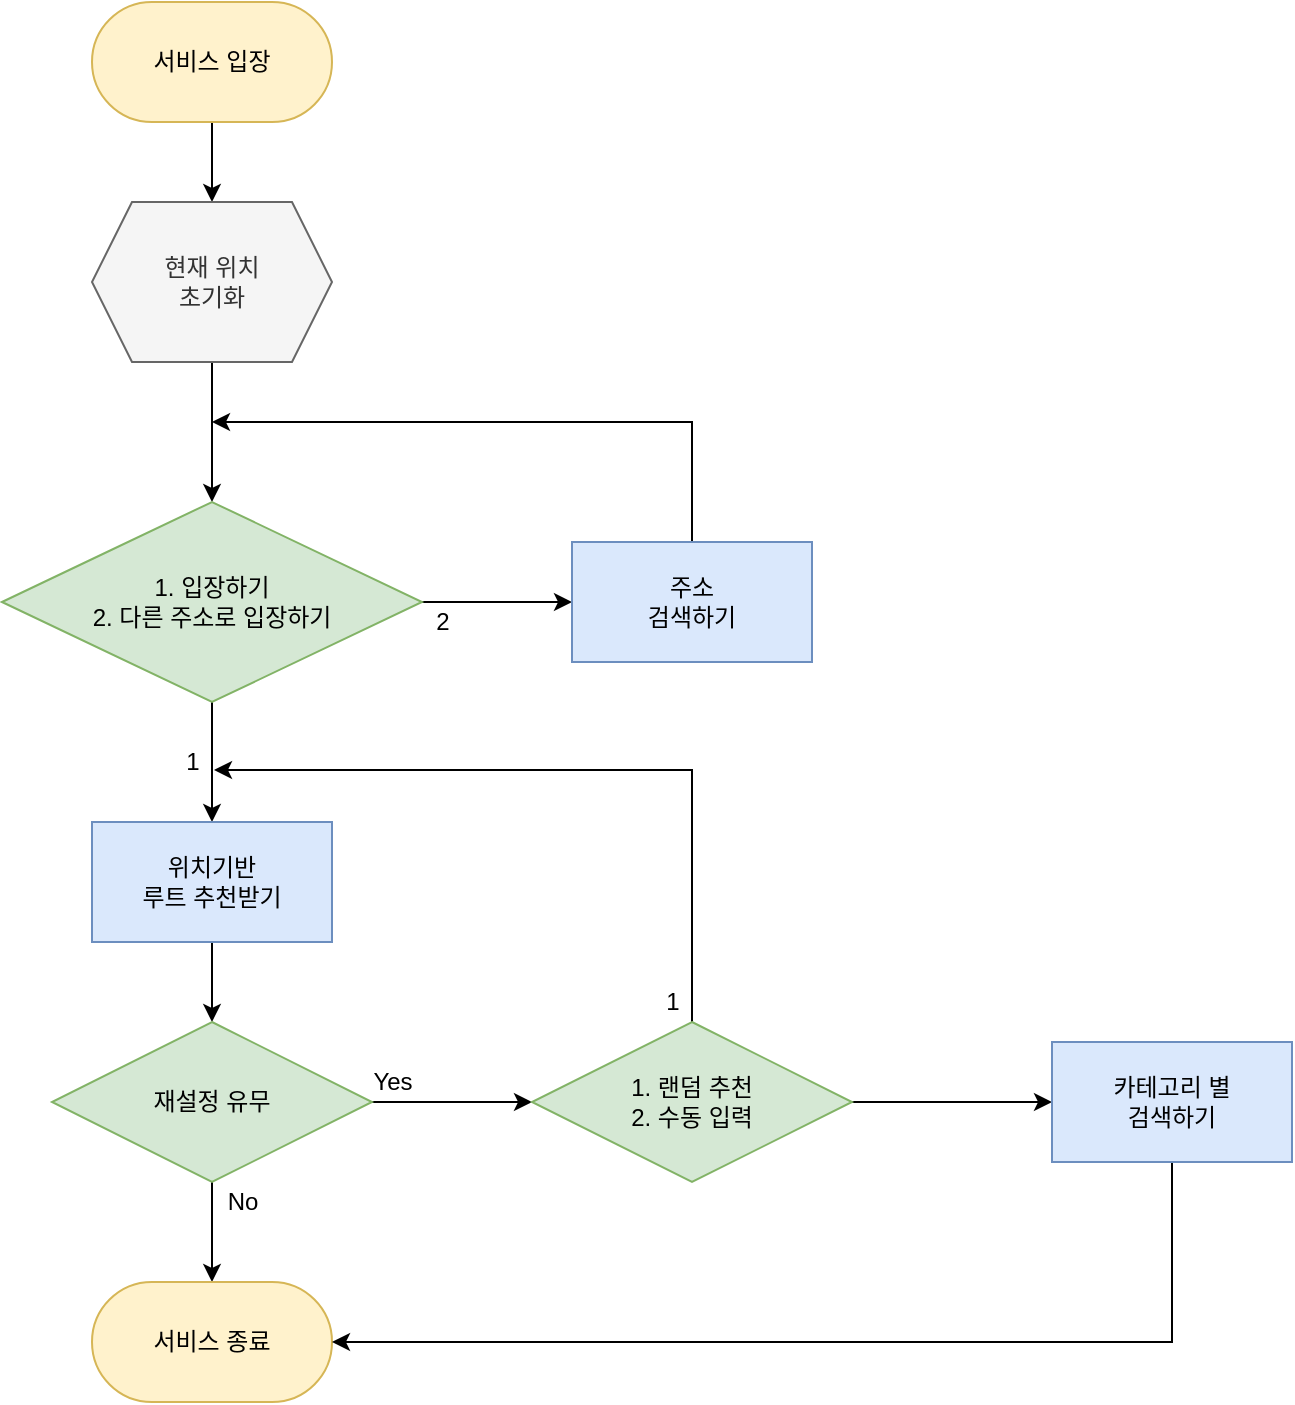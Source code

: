 <mxfile version="15.9.1" type="github">
  <diagram id="C5RBs43oDa-KdzZeNtuy" name="Page-1">
    <mxGraphModel dx="1246" dy="1102" grid="1" gridSize="10" guides="1" tooltips="1" connect="1" arrows="1" fold="1" page="1" pageScale="1" pageWidth="827" pageHeight="1169" math="0" shadow="0">
      <root>
        <mxCell id="WIyWlLk6GJQsqaUBKTNV-0" />
        <mxCell id="WIyWlLk6GJQsqaUBKTNV-1" parent="WIyWlLk6GJQsqaUBKTNV-0" />
        <mxCell id="Fu3PszW8z3GYcJA24TuE-2" value="" style="edgeStyle=orthogonalEdgeStyle;rounded=0;orthogonalLoop=1;jettySize=auto;html=1;" edge="1" parent="WIyWlLk6GJQsqaUBKTNV-1" source="Fu3PszW8z3GYcJA24TuE-0" target="Fu3PszW8z3GYcJA24TuE-1">
          <mxGeometry relative="1" as="geometry" />
        </mxCell>
        <mxCell id="Fu3PszW8z3GYcJA24TuE-0" value="서비스 입장" style="rounded=1;whiteSpace=wrap;html=1;arcSize=50;fillColor=#fff2cc;strokeColor=#d6b656;" vertex="1" parent="WIyWlLk6GJQsqaUBKTNV-1">
          <mxGeometry x="150" y="70" width="120" height="60" as="geometry" />
        </mxCell>
        <mxCell id="Fu3PszW8z3GYcJA24TuE-4" value="" style="edgeStyle=orthogonalEdgeStyle;rounded=0;orthogonalLoop=1;jettySize=auto;html=1;" edge="1" parent="WIyWlLk6GJQsqaUBKTNV-1" source="Fu3PszW8z3GYcJA24TuE-1" target="Fu3PszW8z3GYcJA24TuE-3">
          <mxGeometry relative="1" as="geometry" />
        </mxCell>
        <mxCell id="Fu3PszW8z3GYcJA24TuE-1" value="현재 위치 &lt;br&gt;초기화" style="shape=hexagon;perimeter=hexagonPerimeter2;whiteSpace=wrap;html=1;fixedSize=1;rounded=1;arcSize=0;fillColor=#f5f5f5;strokeColor=#666666;fontColor=#333333;" vertex="1" parent="WIyWlLk6GJQsqaUBKTNV-1">
          <mxGeometry x="150" y="170" width="120" height="80" as="geometry" />
        </mxCell>
        <mxCell id="Fu3PszW8z3GYcJA24TuE-10" value="" style="edgeStyle=orthogonalEdgeStyle;rounded=0;orthogonalLoop=1;jettySize=auto;html=1;" edge="1" parent="WIyWlLk6GJQsqaUBKTNV-1" source="Fu3PszW8z3GYcJA24TuE-3" target="Fu3PszW8z3GYcJA24TuE-9">
          <mxGeometry relative="1" as="geometry" />
        </mxCell>
        <mxCell id="Fu3PszW8z3GYcJA24TuE-16" value="" style="edgeStyle=orthogonalEdgeStyle;rounded=0;orthogonalLoop=1;jettySize=auto;html=1;" edge="1" parent="WIyWlLk6GJQsqaUBKTNV-1" source="Fu3PszW8z3GYcJA24TuE-3" target="Fu3PszW8z3GYcJA24TuE-15">
          <mxGeometry relative="1" as="geometry" />
        </mxCell>
        <mxCell id="Fu3PszW8z3GYcJA24TuE-3" value="1. 입장하기&lt;br&gt;2. 다른 주소로 입장하기" style="rhombus;whiteSpace=wrap;html=1;rounded=1;arcSize=0;fillColor=#d5e8d4;strokeColor=#82b366;" vertex="1" parent="WIyWlLk6GJQsqaUBKTNV-1">
          <mxGeometry x="105" y="320" width="210" height="100" as="geometry" />
        </mxCell>
        <mxCell id="Fu3PszW8z3GYcJA24TuE-12" value="" style="edgeStyle=orthogonalEdgeStyle;rounded=0;orthogonalLoop=1;jettySize=auto;html=1;" edge="1" parent="WIyWlLk6GJQsqaUBKTNV-1" source="Fu3PszW8z3GYcJA24TuE-9">
          <mxGeometry relative="1" as="geometry">
            <mxPoint x="210" y="280" as="targetPoint" />
            <Array as="points">
              <mxPoint x="450" y="280" />
              <mxPoint x="210" y="280" />
            </Array>
          </mxGeometry>
        </mxCell>
        <mxCell id="Fu3PszW8z3GYcJA24TuE-9" value="주소 &lt;br&gt;검색하기" style="whiteSpace=wrap;html=1;rounded=0;" vertex="1" parent="WIyWlLk6GJQsqaUBKTNV-1">
          <mxGeometry x="390" y="340" width="120" height="60" as="geometry" />
        </mxCell>
        <mxCell id="Fu3PszW8z3GYcJA24TuE-13" value="1" style="text;html=1;align=center;verticalAlign=middle;resizable=0;points=[];autosize=1;strokeColor=none;fillColor=none;" vertex="1" parent="WIyWlLk6GJQsqaUBKTNV-1">
          <mxGeometry x="190" y="440" width="20" height="20" as="geometry" />
        </mxCell>
        <mxCell id="Fu3PszW8z3GYcJA24TuE-14" value="2" style="text;html=1;align=center;verticalAlign=middle;resizable=0;points=[];autosize=1;strokeColor=none;fillColor=none;strokeWidth=1;" vertex="1" parent="WIyWlLk6GJQsqaUBKTNV-1">
          <mxGeometry x="315" y="370" width="20" height="20" as="geometry" />
        </mxCell>
        <mxCell id="Fu3PszW8z3GYcJA24TuE-20" value="" style="edgeStyle=orthogonalEdgeStyle;rounded=0;orthogonalLoop=1;jettySize=auto;html=1;" edge="1" parent="WIyWlLk6GJQsqaUBKTNV-1" source="Fu3PszW8z3GYcJA24TuE-15" target="Fu3PszW8z3GYcJA24TuE-19">
          <mxGeometry relative="1" as="geometry" />
        </mxCell>
        <mxCell id="Fu3PszW8z3GYcJA24TuE-15" value="위치기반&lt;br&gt;루트 추천받기" style="whiteSpace=wrap;html=1;rounded=0;" vertex="1" parent="WIyWlLk6GJQsqaUBKTNV-1">
          <mxGeometry x="150" y="480" width="120" height="60" as="geometry" />
        </mxCell>
        <mxCell id="Fu3PszW8z3GYcJA24TuE-22" value="" style="edgeStyle=orthogonalEdgeStyle;rounded=0;orthogonalLoop=1;jettySize=auto;html=1;" edge="1" parent="WIyWlLk6GJQsqaUBKTNV-1" source="Fu3PszW8z3GYcJA24TuE-19" target="Fu3PszW8z3GYcJA24TuE-21">
          <mxGeometry relative="1" as="geometry" />
        </mxCell>
        <mxCell id="Fu3PszW8z3GYcJA24TuE-25" value="" style="edgeStyle=orthogonalEdgeStyle;rounded=0;orthogonalLoop=1;jettySize=auto;html=1;" edge="1" parent="WIyWlLk6GJQsqaUBKTNV-1" source="Fu3PszW8z3GYcJA24TuE-19" target="Fu3PszW8z3GYcJA24TuE-24">
          <mxGeometry relative="1" as="geometry" />
        </mxCell>
        <mxCell id="Fu3PszW8z3GYcJA24TuE-19" value="재설정 유무" style="rhombus;whiteSpace=wrap;html=1;rounded=0;fillColor=#d5e8d4;strokeColor=#82b366;" vertex="1" parent="WIyWlLk6GJQsqaUBKTNV-1">
          <mxGeometry x="130" y="580" width="160" height="80" as="geometry" />
        </mxCell>
        <mxCell id="Fu3PszW8z3GYcJA24TuE-21" value="서비스 종료" style="whiteSpace=wrap;html=1;rounded=1;arcSize=50;fillColor=#fff2cc;strokeColor=#d6b656;" vertex="1" parent="WIyWlLk6GJQsqaUBKTNV-1">
          <mxGeometry x="150" y="710" width="120" height="60" as="geometry" />
        </mxCell>
        <mxCell id="Fu3PszW8z3GYcJA24TuE-23" value="No" style="text;html=1;align=center;verticalAlign=middle;resizable=0;points=[];autosize=1;strokeColor=none;fillColor=none;" vertex="1" parent="WIyWlLk6GJQsqaUBKTNV-1">
          <mxGeometry x="210" y="660" width="30" height="20" as="geometry" />
        </mxCell>
        <mxCell id="Fu3PszW8z3GYcJA24TuE-27" value="" style="edgeStyle=orthogonalEdgeStyle;rounded=0;orthogonalLoop=1;jettySize=auto;html=1;entryX=1.05;entryY=0.7;entryDx=0;entryDy=0;entryPerimeter=0;" edge="1" parent="WIyWlLk6GJQsqaUBKTNV-1" source="Fu3PszW8z3GYcJA24TuE-24" target="Fu3PszW8z3GYcJA24TuE-13">
          <mxGeometry relative="1" as="geometry">
            <mxPoint x="450" y="460" as="targetPoint" />
            <Array as="points">
              <mxPoint x="450" y="454" />
            </Array>
          </mxGeometry>
        </mxCell>
        <mxCell id="Fu3PszW8z3GYcJA24TuE-31" value="" style="edgeStyle=orthogonalEdgeStyle;rounded=0;orthogonalLoop=1;jettySize=auto;html=1;" edge="1" parent="WIyWlLk6GJQsqaUBKTNV-1" source="Fu3PszW8z3GYcJA24TuE-24" target="Fu3PszW8z3GYcJA24TuE-30">
          <mxGeometry relative="1" as="geometry" />
        </mxCell>
        <mxCell id="Fu3PszW8z3GYcJA24TuE-24" value="1. 랜덤 추천&lt;br&gt;2. 수동 입력" style="rhombus;whiteSpace=wrap;html=1;rounded=0;fillColor=#d5e8d4;strokeColor=#82b366;" vertex="1" parent="WIyWlLk6GJQsqaUBKTNV-1">
          <mxGeometry x="370" y="580" width="160" height="80" as="geometry" />
        </mxCell>
        <mxCell id="Fu3PszW8z3GYcJA24TuE-28" value="1" style="text;html=1;align=center;verticalAlign=middle;resizable=0;points=[];autosize=1;strokeColor=none;fillColor=none;" vertex="1" parent="WIyWlLk6GJQsqaUBKTNV-1">
          <mxGeometry x="430" y="560" width="20" height="20" as="geometry" />
        </mxCell>
        <mxCell id="Fu3PszW8z3GYcJA24TuE-29" value="Yes" style="text;html=1;align=center;verticalAlign=middle;resizable=0;points=[];autosize=1;strokeColor=none;fillColor=none;" vertex="1" parent="WIyWlLk6GJQsqaUBKTNV-1">
          <mxGeometry x="280" y="600" width="40" height="20" as="geometry" />
        </mxCell>
        <mxCell id="Fu3PszW8z3GYcJA24TuE-35" value="" style="edgeStyle=orthogonalEdgeStyle;rounded=0;orthogonalLoop=1;jettySize=auto;html=1;entryX=1;entryY=0.5;entryDx=0;entryDy=0;" edge="1" parent="WIyWlLk6GJQsqaUBKTNV-1" source="Fu3PszW8z3GYcJA24TuE-30" target="Fu3PszW8z3GYcJA24TuE-21">
          <mxGeometry relative="1" as="geometry">
            <mxPoint x="390" y="740" as="targetPoint" />
            <Array as="points">
              <mxPoint x="690" y="740" />
            </Array>
          </mxGeometry>
        </mxCell>
        <mxCell id="Fu3PszW8z3GYcJA24TuE-30" value="카테고리 별&lt;br&gt;검색하기" style="whiteSpace=wrap;html=1;rounded=0;fillColor=#dae8fc;strokeColor=#6c8ebf;" vertex="1" parent="WIyWlLk6GJQsqaUBKTNV-1">
          <mxGeometry x="630" y="590" width="120" height="60" as="geometry" />
        </mxCell>
        <mxCell id="Fu3PszW8z3GYcJA24TuE-36" value="주소 &lt;br&gt;검색하기" style="whiteSpace=wrap;html=1;rounded=0;fillColor=#dae8fc;strokeColor=#6c8ebf;" vertex="1" parent="WIyWlLk6GJQsqaUBKTNV-1">
          <mxGeometry x="390" y="340" width="120" height="60" as="geometry" />
        </mxCell>
        <mxCell id="Fu3PszW8z3GYcJA24TuE-37" value="위치기반&lt;br&gt;루트 추천받기" style="whiteSpace=wrap;html=1;rounded=0;fillColor=#dae8fc;strokeColor=#6c8ebf;" vertex="1" parent="WIyWlLk6GJQsqaUBKTNV-1">
          <mxGeometry x="150" y="480" width="120" height="60" as="geometry" />
        </mxCell>
      </root>
    </mxGraphModel>
  </diagram>
</mxfile>
